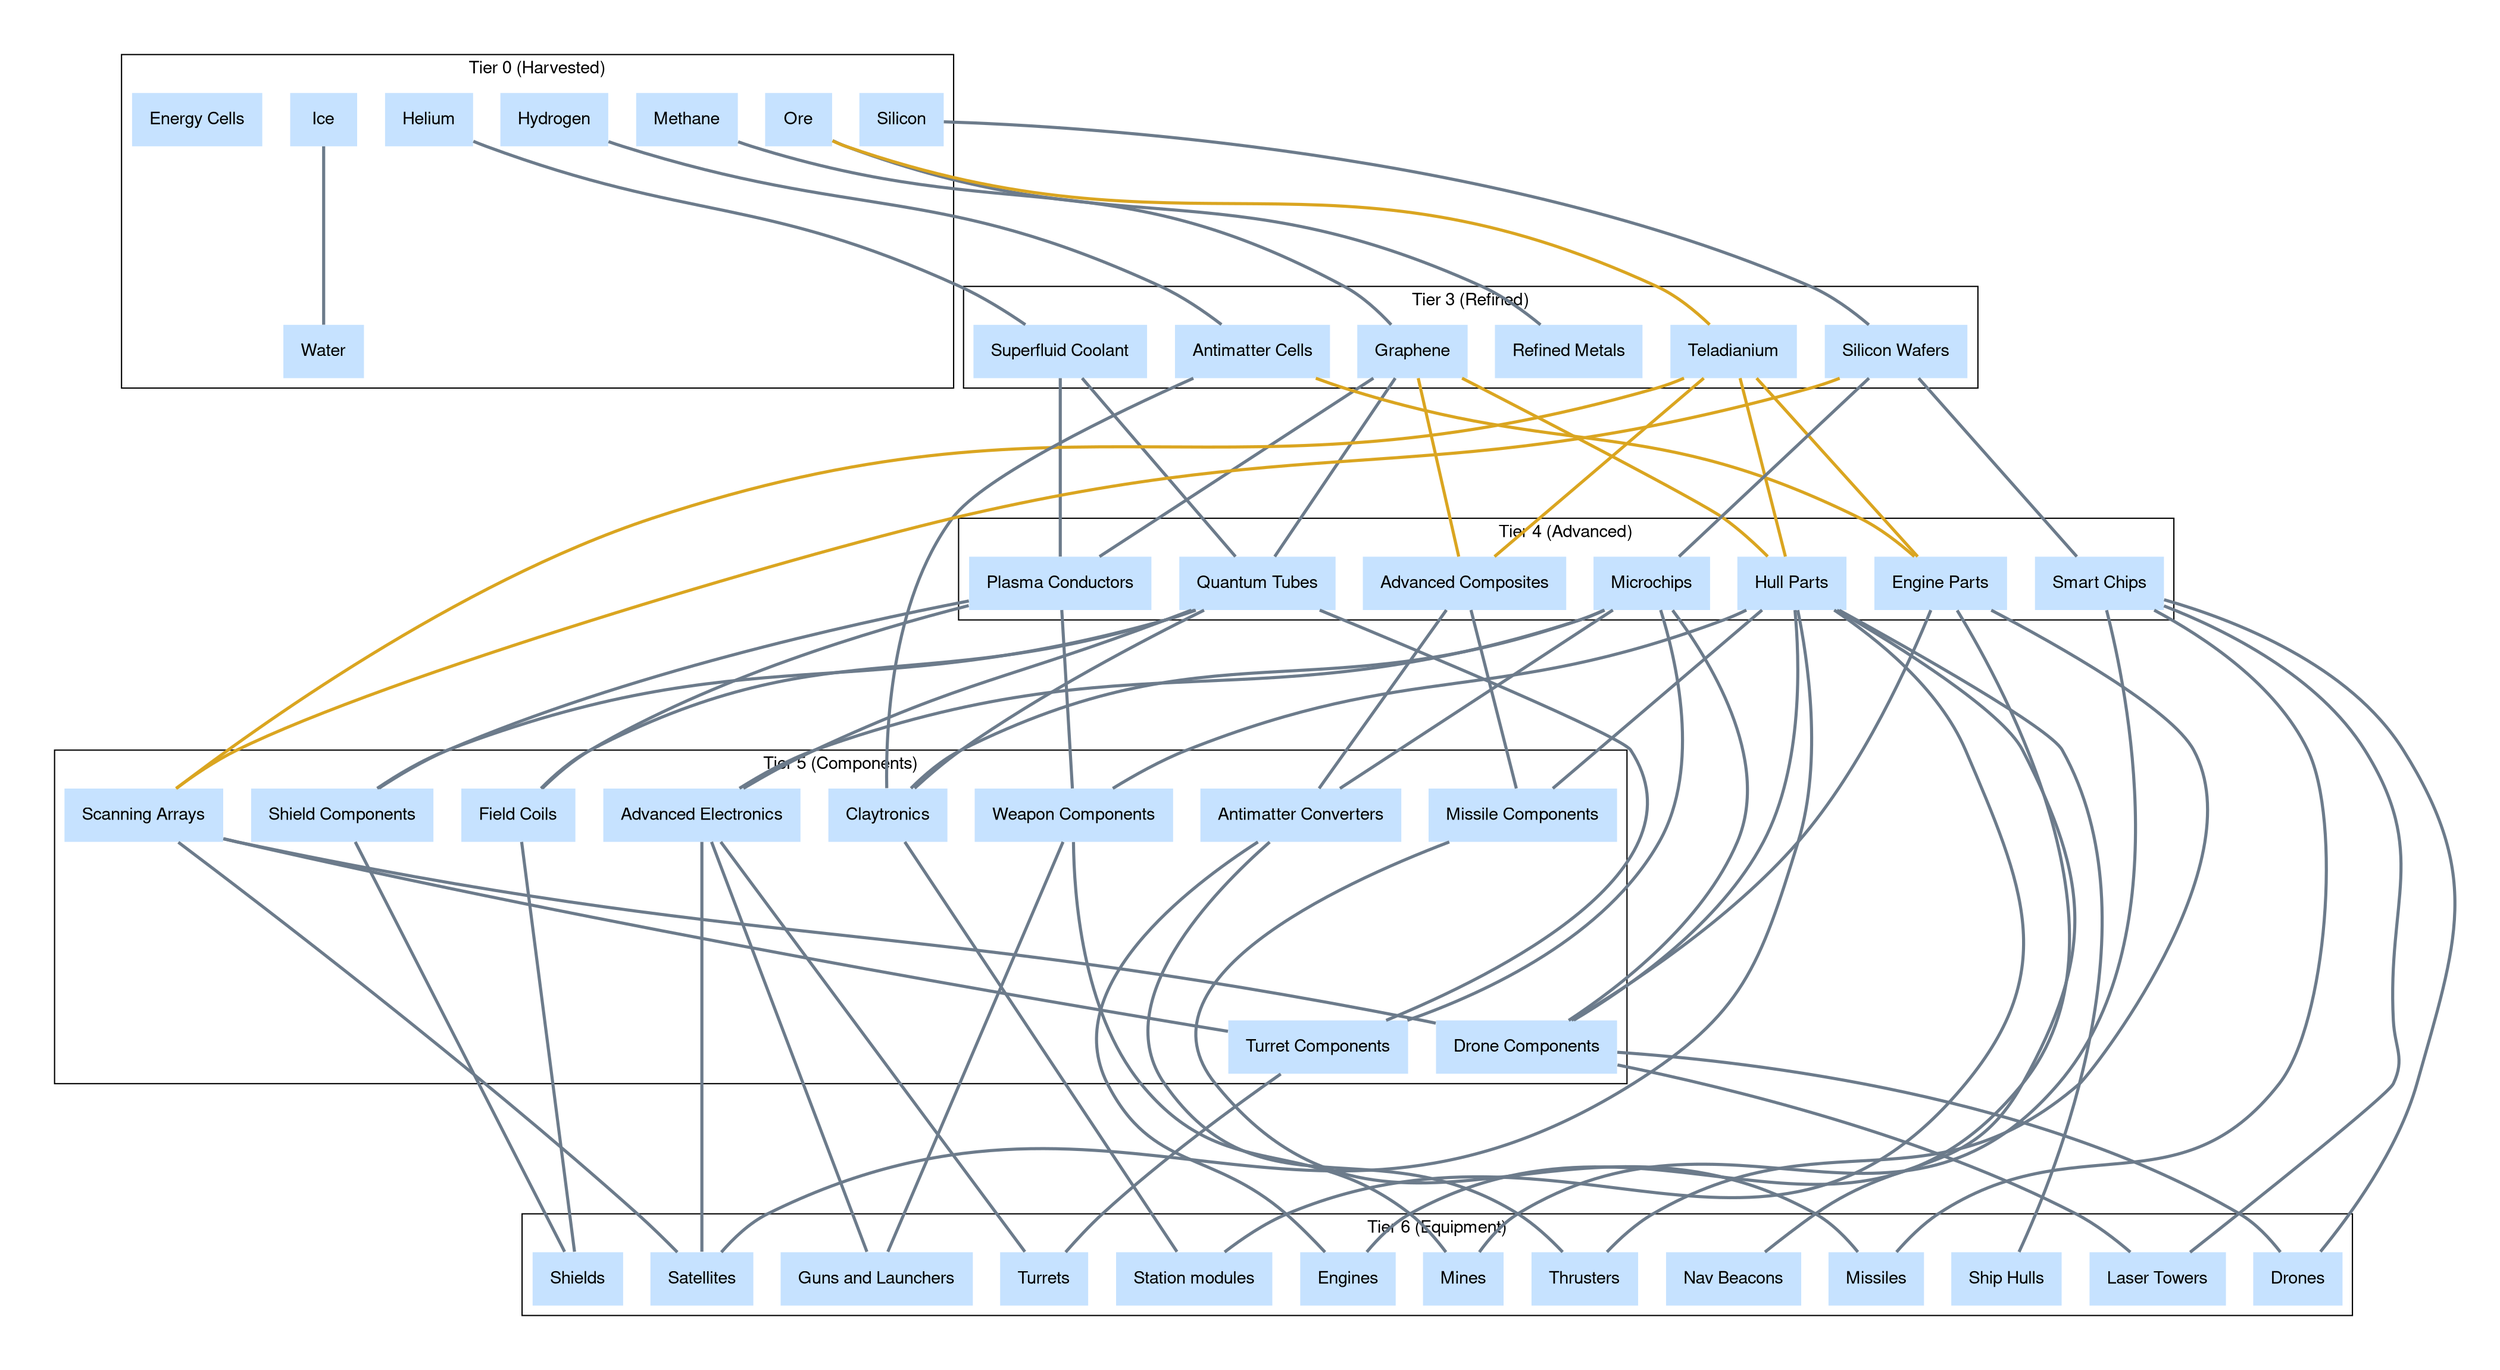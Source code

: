 graph "X4 Economy" {
	compound=true fontname="Helvetica,Arial,sans-serif"
	graph [nodesep=0.3 pad=0.5 ranksep=2]
	node [color=slategray1 fontname="Helvetica,Arial,sans-serif" margin=0.2 penwidth=0 shape=record style=filled]
	edge [fontname="Helvetica,Arial,sans-serif" penwidth=2.5]
	subgraph 0 {
		cluster=true label="Tier 0 (Harvested)"
		Helium [colour=lightsteelblue2 shape=box]
		Methane [colour=lightsteelblue2 shape=box]
		Ore [colour=lightsteelblue2 shape=box]
		Hydrogen [colour=lightsteelblue2 shape=box]
		Silicon [colour=lightsteelblue2 shape=box]
		Ice [colour=lightsteelblue2 shape=box]
		Water [colour=lightsteelblue2 shape=box]
		"Energy Cells" [colour=lightsteelblue2 shape=box]
	}
	subgraph 1 {
		cluster=true label="Tier 1 (Basic Food)"
	}
	subgraph 2 {
		cluster=true label="Tier 2 (Food and Drugs)"
	}
	subgraph 3 {
		cluster=true label="Tier 3 (Refined)"
		"Superfluid Coolant" [colour=lightsteelblue2 shape=box]
		Graphene [colour=lightsteelblue2 shape=box]
		"Refined Metals" [colour=lightsteelblue2 shape=box]
		Teladianium [colour=lightsteelblue2 shape=box]
		"Antimatter Cells" [colour=lightsteelblue2 shape=box]
		"Silicon Wafers" [colour=lightsteelblue2 shape=box]
	}
	subgraph 4 {
		cluster=true label="Tier 4 (Advanced)"
		"Plasma Conductors" [colour=lightsteelblue2 shape=box]
		"Quantum Tubes" [colour=lightsteelblue2 shape=box]
		"Advanced Composites" [colour=lightsteelblue2 shape=box]
		"Hull Parts" [colour=lightsteelblue2 shape=box]
		"Engine Parts" [colour=lightsteelblue2 shape=box]
		Microchips [colour=lightsteelblue2 shape=box]
		"Smart Chips" [colour=lightsteelblue2 shape=box]
	}
	subgraph 5 {
		cluster=true label="Tier 5 (Components)"
		"Drone Components" [colour=lightsteelblue2 shape=box]
		"Turret Components" [colour=lightsteelblue2 shape=box]
		"Missile Components" [colour=lightsteelblue2 shape=box]
		"Field Coils" [colour=lightsteelblue2 shape=box]
		"Shield Components" [colour=lightsteelblue2 shape=box]
		"Antimatter Converters" [colour=lightsteelblue2 shape=box]
		"Weapon Components" [colour=lightsteelblue2 shape=box]
		"Scanning Arrays" [colour=orange1 shape=box]
		Claytronics [colour=lightsteelblue2 shape=box]
		"Advanced Electronics" [colour=lightsteelblue2 shape=box]
	}
	subgraph 6 {
		cluster=true label="Tier 6 (Equipment)"
		"Ship Hulls" [colour=lightsteelblue2 shape=box]
		"Nav Beacons" [colour=lightsteelblue2 shape=box]
		Missiles [colour=lightsteelblue2 shape=box]
		"Station modules" [colour=hotpink1 shape=box]
		Engines [colour=hotpink1 shape=box]
		Thrusters [colour=hotpink1 shape=box]
		Mines [colour=lightsteelblue2 shape=box]
		Drones [colour=lightsteelblue2 shape=box]
		"Laser Towers" [colour=lightsteelblue2 shape=box]
		Shields [colour=hotpink1 shape=box]
		Turrets [colour=hotpink1 shape=box]
		"Guns and Launchers" [colour=hotpink1 shape=box]
		Satellites [colour=lightsteelblue2 shape=box]
	}
	Ice -- Water [color=slategray4 constraint=true]
	Helium -- "Superfluid Coolant" [color=slategray4 constraint=true]
	Methane -- Graphene [color=slategray4 constraint=true]
	Ore -- "Refined Metals" [color=slategray4 constraint=true]
	Ore -- Teladianium [color=goldenrod constraint=true]
	Hydrogen -- "Antimatter Cells" [color=slategray4 constraint=true]
	Silicon -- "Silicon Wafers" [color=slategray4 constraint=true]
	Graphene -- "Plasma Conductors" [color=slategray4 constraint=true]
	"Superfluid Coolant" -- "Plasma Conductors" [color=slategray4 constraint=true]
	Graphene -- "Quantum Tubes" [color=slategray4 constraint=true]
	"Superfluid Coolant" -- "Quantum Tubes" [color=slategray4 constraint=true]
	Graphene -- "Advanced Composites" [color=goldenrod constraint=true]
	Teladianium -- "Advanced Composites" [color=goldenrod constraint=true]
	Graphene -- "Hull Parts" [color=goldenrod constraint=true]
	Teladianium -- "Hull Parts" [color=goldenrod constraint=true]
	"Antimatter Cells" -- "Engine Parts" [color=goldenrod constraint=true]
	Teladianium -- "Engine Parts" [color=goldenrod constraint=true]
	"Silicon Wafers" -- Microchips [color=slategray4 constraint=true]
	"Silicon Wafers" -- "Smart Chips" [color=slategray4 constraint=true]
	"Engine Parts" -- "Drone Components" [color=slategray4 constraint=true]
	"Hull Parts" -- "Drone Components" [color=slategray4 constraint=true]
	Microchips -- "Drone Components" [color=slategray4 constraint=true]
	"Scanning Arrays" -- "Drone Components" [color=slategray4 constraint=true]
	Microchips -- "Turret Components" [color=slategray4 constraint=true]
	"Quantum Tubes" -- "Turret Components" [color=slategray4 constraint=true]
	"Scanning Arrays" -- "Turret Components" [color=slategray4 constraint=true]
	"Advanced Composites" -- "Missile Components" [color=slategray4 constraint=true]
	"Hull Parts" -- "Missile Components" [color=slategray4 constraint=true]
	"Plasma Conductors" -- "Field Coils" [color=slategray4 constraint=true]
	"Quantum Tubes" -- "Field Coils" [color=slategray4 constraint=true]
	"Plasma Conductors" -- "Shield Components" [color=slategray4 constraint=true]
	"Quantum Tubes" -- "Shield Components" [color=slategray4 constraint=true]
	"Advanced Composites" -- "Antimatter Converters" [color=slategray4 constraint=true]
	Microchips -- "Antimatter Converters" [color=slategray4 constraint=true]
	"Hull Parts" -- "Weapon Components" [color=slategray4 constraint=true]
	"Plasma Conductors" -- "Weapon Components" [color=slategray4 constraint=true]
	"Silicon Wafers" -- "Scanning Arrays" [color=goldenrod constraint=true]
	Teladianium -- "Scanning Arrays" [color=goldenrod constraint=true]
	"Antimatter Cells" -- Claytronics [color=slategray4 constraint=true]
	Microchips -- Claytronics [color=slategray4 constraint=true]
	"Quantum Tubes" -- Claytronics [color=slategray4 constraint=true]
	Microchips -- "Advanced Electronics" [color=slategray4 constraint=true]
	"Quantum Tubes" -- "Advanced Electronics" [color=slategray4 constraint=true]
	"Hull Parts" -- "Ship Hulls" [color=slategray4 constraint=true]
	"Hull Parts" -- "Nav Beacons" [color=slategray4 constraint=true]
	"Missile Components" -- Missiles [color=slategray4 constraint=true]
	"Smart Chips" -- Missiles [color=slategray4 constraint=true]
	"Hull Parts" -- "Station modules" [color=slategray4 constraint=true]
	Claytronics -- "Station modules" [color=slategray4 constraint=true]
	"Antimatter Converters" -- Engines [color=slategray4 constraint=true]
	"Engine Parts" -- Engines [color=slategray4 constraint=true]
	"Antimatter Converters" -- Thrusters [color=slategray4 constraint=true]
	"Engine Parts" -- Thrusters [color=slategray4 constraint=true]
	"Weapon Components" -- Mines [color=slategray4 constraint=true]
	"Smart Chips" -- Mines [color=slategray4 constraint=true]
	"Drone Components" -- Drones [color=slategray4 constraint=true]
	"Smart Chips" -- Drones [color=slategray4 constraint=true]
	"Drone Components" -- "Laser Towers" [color=slategray4 constraint=true]
	"Smart Chips" -- "Laser Towers" [color=slategray4 constraint=true]
	"Field Coils" -- Shields [color=slategray4 constraint=true]
	"Shield Components" -- Shields [color=slategray4 constraint=true]
	"Turret Components" -- Turrets [color=slategray4 constraint=true]
	"Advanced Electronics" -- Turrets [color=slategray4 constraint=true]
	"Advanced Electronics" -- "Guns and Launchers" [color=slategray4 constraint=true]
	"Weapon Components" -- "Guns and Launchers" [color=slategray4 constraint=true]
	"Scanning Arrays" -- Satellites [color=slategray4 constraint=true]
	"Advanced Electronics" -- Satellites [color=slategray4 constraint=true]
	"Hull Parts" -- Satellites [color=slategray4 constraint=true]
}

